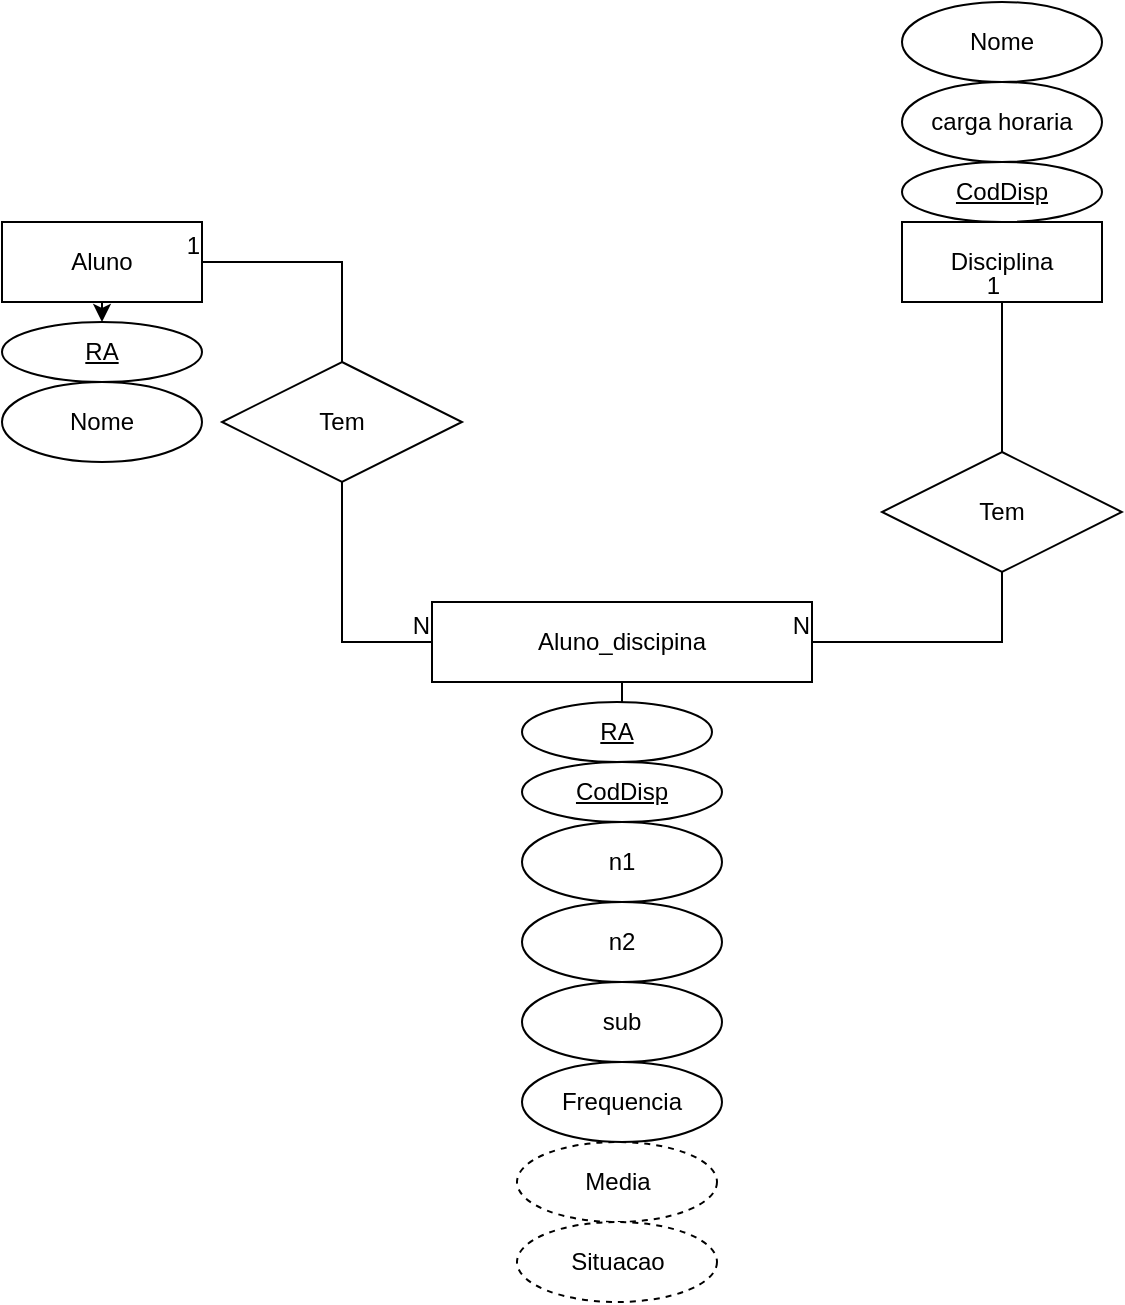 <mxfile version="24.4.4" type="github">
  <diagram name="Página-1" id="_cBQGPSDmj4nhemE45X3">
    <mxGraphModel dx="839" dy="454" grid="1" gridSize="10" guides="1" tooltips="1" connect="1" arrows="1" fold="1" page="1" pageScale="1" pageWidth="827" pageHeight="1169" math="0" shadow="0">
      <root>
        <mxCell id="0" />
        <mxCell id="1" parent="0" />
        <mxCell id="6DzgMqljPBY0_G3z6sP4-79" style="edgeStyle=orthogonalEdgeStyle;rounded=0;orthogonalLoop=1;jettySize=auto;html=1;exitX=0.5;exitY=1;exitDx=0;exitDy=0;entryX=0.5;entryY=0;entryDx=0;entryDy=0;" parent="1" source="6DzgMqljPBY0_G3z6sP4-1" target="6DzgMqljPBY0_G3z6sP4-78" edge="1">
          <mxGeometry relative="1" as="geometry" />
        </mxCell>
        <mxCell id="6DzgMqljPBY0_G3z6sP4-1" value="Aluno" style="whiteSpace=wrap;html=1;align=center;" parent="1" vertex="1">
          <mxGeometry x="70" y="440" width="100" height="40" as="geometry" />
        </mxCell>
        <mxCell id="6DzgMqljPBY0_G3z6sP4-77" style="edgeStyle=orthogonalEdgeStyle;rounded=0;orthogonalLoop=1;jettySize=auto;html=1;entryX=0.5;entryY=0;entryDx=0;entryDy=0;" parent="1" source="6DzgMqljPBY0_G3z6sP4-2" target="6DzgMqljPBY0_G3z6sP4-75" edge="1">
          <mxGeometry relative="1" as="geometry" />
        </mxCell>
        <mxCell id="6DzgMqljPBY0_G3z6sP4-2" value="Aluno_discipina" style="whiteSpace=wrap;html=1;align=center;" parent="1" vertex="1">
          <mxGeometry x="285" y="630" width="190" height="40" as="geometry" />
        </mxCell>
        <mxCell id="6DzgMqljPBY0_G3z6sP4-3" value="Disciplina" style="whiteSpace=wrap;html=1;align=center;" parent="1" vertex="1">
          <mxGeometry x="520" y="440" width="100" height="40" as="geometry" />
        </mxCell>
        <mxCell id="6DzgMqljPBY0_G3z6sP4-66" value="n1&lt;span style=&quot;color: rgba(0, 0, 0, 0); font-family: monospace; font-size: 0px; text-align: start; text-wrap: nowrap;&quot;&gt;%3CmxGraphModel%3E%3Croot%3E%3CmxCell%20id%3D%220%22%2F%3E%3CmxCell%20id%3D%221%22%20parent%3D%220%22%2F%3E%3CmxCell%20id%3D%222%22%20value%3D%22%22%20style%3D%22endArrow%3Dnone%3Bhtml%3D1%3Brounded%3D0%3BentryX%3D0%3BentryY%3D0.5%3BentryDx%3D0%3BentryDy%3D0%3BexitX%3D0.95%3BexitY%3D0.533%3BexitDx%3D0%3BexitDy%3D0%3BexitPerimeter%3D0%3B%22%20edge%3D%221%22%20parent%3D%221%22%3E%3CmxGeometry%20relative%3D%221%22%20as%3D%22geometry%22%3E%3CmxPoint%20x%3D%22464%22%20y%3D%22462%22%20as%3D%22sourcePoint%22%2F%3E%3CmxPoint%20x%3D%22520%22%20y%3D%22460%22%20as%3D%22targetPoint%22%2F%3E%3C%2FmxGeometry%3E%3C%2FmxCell%3E%3CmxCell%20id%3D%223%22%20value%3D%22N%22%20style%3D%22resizable%3D0%3Bhtml%3D1%3BwhiteSpace%3Dwrap%3Balign%3Dright%3BverticalAlign%3Dbottom%3B%22%20connectable%3D%220%22%20vertex%3D%221%22%20parent%3D%222%22%3E%3CmxGeometry%20x%3D%221%22%20relative%3D%221%22%20as%3D%22geometry%22%2F%3E%3C%2FmxCell%3E%3C%2Froot%3E%3C%2FmxGraphModel%3E&lt;/span&gt;&lt;span style=&quot;color: rgba(0, 0, 0, 0); font-family: monospace; font-size: 0px; text-align: start; text-wrap: nowrap;&quot;&gt;%3CmxGraphModel%3E%3Croot%3E%3CmxCell%20id%3D%220%22%2F%3E%3CmxCell%20id%3D%221%22%20parent%3D%220%22%2F%3E%3CmxCell%20id%3D%222%22%20value%3D%22%22%20style%3D%22endArrow%3Dnone%3Bhtml%3D1%3Brounded%3D0%3BentryX%3D0%3BentryY%3D0.5%3BentryDx%3D0%3BentryDy%3D0%3BexitX%3D0.95%3BexitY%3D0.533%3BexitDx%3D0%3BexitDy%3D0%3BexitPerimeter%3D0%3B%22%20edge%3D%221%22%20parent%3D%221%22%3E%3CmxGeometry%20relative%3D%221%22%20as%3D%22geometry%22%3E%3CmxPoint%20x%3D%22464%22%20y%3D%22462%22%20as%3D%22sourcePoint%22%2F%3E%3CmxPoint%20x%3D%22520%22%20y%3D%22460%22%20as%3D%22targetPoint%22%2F%3E%3C%2FmxGeometry%3E%3C%2FmxCell%3E%3CmxCell%20id%3D%223%22%20value%3D%22N%22%20style%3D%22resizable%3D0%3Bhtml%3D1%3BwhiteSpace%3Dwrap%3Balign%3Dright%3BverticalAlign%3Dbottom%3B%22%20connectable%3D%220%22%20vertex%3D%221%22%20parent%3D%222%22%3E%3CmxGeometry%20x%3D%221%22%20relative%3D%221%22%20as%3D%22geometry%22%2F%3E%3C%2FmxCell%3E%3C%2Froot%3E%3C%2FmxGraphModel%3E&lt;/span&gt;" style="ellipse;whiteSpace=wrap;html=1;align=center;" parent="1" vertex="1">
          <mxGeometry x="330" y="740" width="100" height="40" as="geometry" />
        </mxCell>
        <mxCell id="6DzgMqljPBY0_G3z6sP4-67" value="n2" style="ellipse;whiteSpace=wrap;html=1;align=center;" parent="1" vertex="1">
          <mxGeometry x="330" y="780" width="100" height="40" as="geometry" />
        </mxCell>
        <mxCell id="6DzgMqljPBY0_G3z6sP4-68" value="sub" style="ellipse;whiteSpace=wrap;html=1;align=center;" parent="1" vertex="1">
          <mxGeometry x="330" y="820" width="100" height="40" as="geometry" />
        </mxCell>
        <mxCell id="6DzgMqljPBY0_G3z6sP4-75" value="RA" style="ellipse;whiteSpace=wrap;html=1;align=center;fontStyle=4;" parent="1" vertex="1">
          <mxGeometry x="330" y="680" width="95" height="30" as="geometry" />
        </mxCell>
        <mxCell id="6DzgMqljPBY0_G3z6sP4-76" value="CodDisp" style="ellipse;whiteSpace=wrap;html=1;align=center;fontStyle=4;" parent="1" vertex="1">
          <mxGeometry x="330" y="710" width="100" height="30" as="geometry" />
        </mxCell>
        <mxCell id="6DzgMqljPBY0_G3z6sP4-78" value="RA" style="ellipse;whiteSpace=wrap;html=1;align=center;fontStyle=4;" parent="1" vertex="1">
          <mxGeometry x="70" y="490" width="100" height="30" as="geometry" />
        </mxCell>
        <mxCell id="6DzgMqljPBY0_G3z6sP4-86" value="Media" style="ellipse;whiteSpace=wrap;html=1;align=center;dashed=1;" parent="1" vertex="1">
          <mxGeometry x="327.5" y="900" width="100" height="40" as="geometry" />
        </mxCell>
        <mxCell id="6DzgMqljPBY0_G3z6sP4-87" value="Frequencia" style="ellipse;whiteSpace=wrap;html=1;align=center;" parent="1" vertex="1">
          <mxGeometry x="330" y="860" width="100" height="40" as="geometry" />
        </mxCell>
        <mxCell id="6DzgMqljPBY0_G3z6sP4-91" value="Tem" style="shape=rhombus;perimeter=rhombusPerimeter;whiteSpace=wrap;html=1;align=center;" parent="1" vertex="1">
          <mxGeometry x="180" y="510" width="120" height="60" as="geometry" />
        </mxCell>
        <mxCell id="6DzgMqljPBY0_G3z6sP4-93" value="" style="endArrow=none;html=1;rounded=0;entryX=0;entryY=0.5;entryDx=0;entryDy=0;exitX=0.5;exitY=1;exitDx=0;exitDy=0;" parent="1" source="6DzgMqljPBY0_G3z6sP4-91" target="6DzgMqljPBY0_G3z6sP4-2" edge="1">
          <mxGeometry relative="1" as="geometry">
            <mxPoint x="430" y="570" as="sourcePoint" />
            <mxPoint x="590" y="570" as="targetPoint" />
            <Array as="points">
              <mxPoint x="240" y="650" />
            </Array>
          </mxGeometry>
        </mxCell>
        <mxCell id="6DzgMqljPBY0_G3z6sP4-94" value="N" style="resizable=0;html=1;whiteSpace=wrap;align=right;verticalAlign=bottom;" parent="6DzgMqljPBY0_G3z6sP4-93" connectable="0" vertex="1">
          <mxGeometry x="1" relative="1" as="geometry" />
        </mxCell>
        <mxCell id="6DzgMqljPBY0_G3z6sP4-95" value="" style="endArrow=none;html=1;rounded=0;exitX=0.5;exitY=0;exitDx=0;exitDy=0;entryX=1;entryY=0.5;entryDx=0;entryDy=0;" parent="1" source="6DzgMqljPBY0_G3z6sP4-91" target="6DzgMqljPBY0_G3z6sP4-1" edge="1">
          <mxGeometry relative="1" as="geometry">
            <mxPoint x="400" y="470" as="sourcePoint" />
            <mxPoint x="330" y="470" as="targetPoint" />
            <Array as="points">
              <mxPoint x="240" y="460" />
            </Array>
          </mxGeometry>
        </mxCell>
        <mxCell id="6DzgMqljPBY0_G3z6sP4-96" value="1" style="resizable=0;html=1;whiteSpace=wrap;align=right;verticalAlign=bottom;" parent="6DzgMqljPBY0_G3z6sP4-95" connectable="0" vertex="1">
          <mxGeometry x="1" relative="1" as="geometry" />
        </mxCell>
        <mxCell id="6DzgMqljPBY0_G3z6sP4-97" value="Tem" style="shape=rhombus;perimeter=rhombusPerimeter;whiteSpace=wrap;html=1;align=center;" parent="1" vertex="1">
          <mxGeometry x="510" y="555" width="120" height="60" as="geometry" />
        </mxCell>
        <mxCell id="6DzgMqljPBY0_G3z6sP4-98" value="" style="endArrow=none;html=1;rounded=0;entryX=1;entryY=0.5;entryDx=0;entryDy=0;exitX=0.5;exitY=1;exitDx=0;exitDy=0;" parent="1" source="6DzgMqljPBY0_G3z6sP4-97" target="6DzgMqljPBY0_G3z6sP4-2" edge="1">
          <mxGeometry relative="1" as="geometry">
            <mxPoint x="585" y="615" as="sourcePoint" />
            <mxPoint x="630" y="695" as="targetPoint" />
            <Array as="points">
              <mxPoint x="570" y="650" />
            </Array>
          </mxGeometry>
        </mxCell>
        <mxCell id="6DzgMqljPBY0_G3z6sP4-99" value="N" style="resizable=0;html=1;whiteSpace=wrap;align=right;verticalAlign=bottom;" parent="6DzgMqljPBY0_G3z6sP4-98" connectable="0" vertex="1">
          <mxGeometry x="1" relative="1" as="geometry" />
        </mxCell>
        <mxCell id="6DzgMqljPBY0_G3z6sP4-102" value="" style="endArrow=none;html=1;rounded=0;exitX=0.5;exitY=0;exitDx=0;exitDy=0;entryX=0.5;entryY=1;entryDx=0;entryDy=0;" parent="1" source="6DzgMqljPBY0_G3z6sP4-97" target="6DzgMqljPBY0_G3z6sP4-3" edge="1">
          <mxGeometry relative="1" as="geometry">
            <mxPoint x="700" y="510" as="sourcePoint" />
            <mxPoint x="630" y="510" as="targetPoint" />
          </mxGeometry>
        </mxCell>
        <mxCell id="6DzgMqljPBY0_G3z6sP4-103" value="1" style="resizable=0;html=1;whiteSpace=wrap;align=right;verticalAlign=bottom;" parent="6DzgMqljPBY0_G3z6sP4-102" connectable="0" vertex="1">
          <mxGeometry x="1" relative="1" as="geometry" />
        </mxCell>
        <mxCell id="6DzgMqljPBY0_G3z6sP4-104" value="CodDisp" style="ellipse;whiteSpace=wrap;html=1;align=center;fontStyle=4;" parent="1" vertex="1">
          <mxGeometry x="520" y="410" width="100" height="30" as="geometry" />
        </mxCell>
        <mxCell id="6DzgMqljPBY0_G3z6sP4-105" value="Situacao" style="ellipse;whiteSpace=wrap;html=1;align=center;dashed=1;" parent="1" vertex="1">
          <mxGeometry x="327.5" y="940" width="100" height="40" as="geometry" />
        </mxCell>
        <mxCell id="6DzgMqljPBY0_G3z6sP4-106" value="carga horaria" style="ellipse;whiteSpace=wrap;html=1;align=center;" parent="1" vertex="1">
          <mxGeometry x="520" y="370" width="100" height="40" as="geometry" />
        </mxCell>
        <mxCell id="6DzgMqljPBY0_G3z6sP4-109" value="Nome" style="ellipse;whiteSpace=wrap;html=1;align=center;" parent="1" vertex="1">
          <mxGeometry x="520" y="330" width="100" height="40" as="geometry" />
        </mxCell>
        <mxCell id="6DzgMqljPBY0_G3z6sP4-110" value="Nome" style="ellipse;whiteSpace=wrap;html=1;align=center;" parent="1" vertex="1">
          <mxGeometry x="70" y="520" width="100" height="40" as="geometry" />
        </mxCell>
      </root>
    </mxGraphModel>
  </diagram>
</mxfile>
